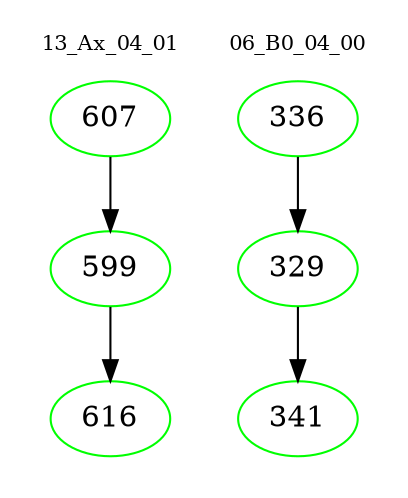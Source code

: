 digraph{
subgraph cluster_0 {
color = white
label = "13_Ax_04_01";
fontsize=10;
T0_607 [label="607", color="green"]
T0_607 -> T0_599 [color="black"]
T0_599 [label="599", color="green"]
T0_599 -> T0_616 [color="black"]
T0_616 [label="616", color="green"]
}
subgraph cluster_1 {
color = white
label = "06_B0_04_00";
fontsize=10;
T1_336 [label="336", color="green"]
T1_336 -> T1_329 [color="black"]
T1_329 [label="329", color="green"]
T1_329 -> T1_341 [color="black"]
T1_341 [label="341", color="green"]
}
}
